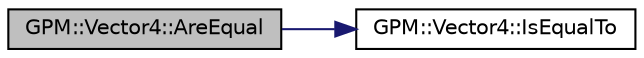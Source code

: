 digraph "GPM::Vector4::AreEqual"
{
 // INTERACTIVE_SVG=YES
 // LATEX_PDF_SIZE
  edge [fontname="Helvetica",fontsize="10",labelfontname="Helvetica",labelfontsize="10"];
  node [fontname="Helvetica",fontsize="10",shape=record];
  rankdir="LR";
  Node85 [label="GPM::Vector4::AreEqual",height=0.2,width=0.4,color="black", fillcolor="grey75", style="filled", fontcolor="black",tooltip="Return true if the two vectors are identical."];
  Node85 -> Node86 [color="midnightblue",fontsize="10",style="solid",fontname="Helvetica"];
  Node86 [label="GPM::Vector4::IsEqualTo",height=0.2,width=0.4,color="black", fillcolor="white", style="filled",URL="$struct_g_p_m_1_1_vector4.html#a43218f9fd23b898b3671b65218948d30",tooltip="Return true if the two vectors are identical."];
}

